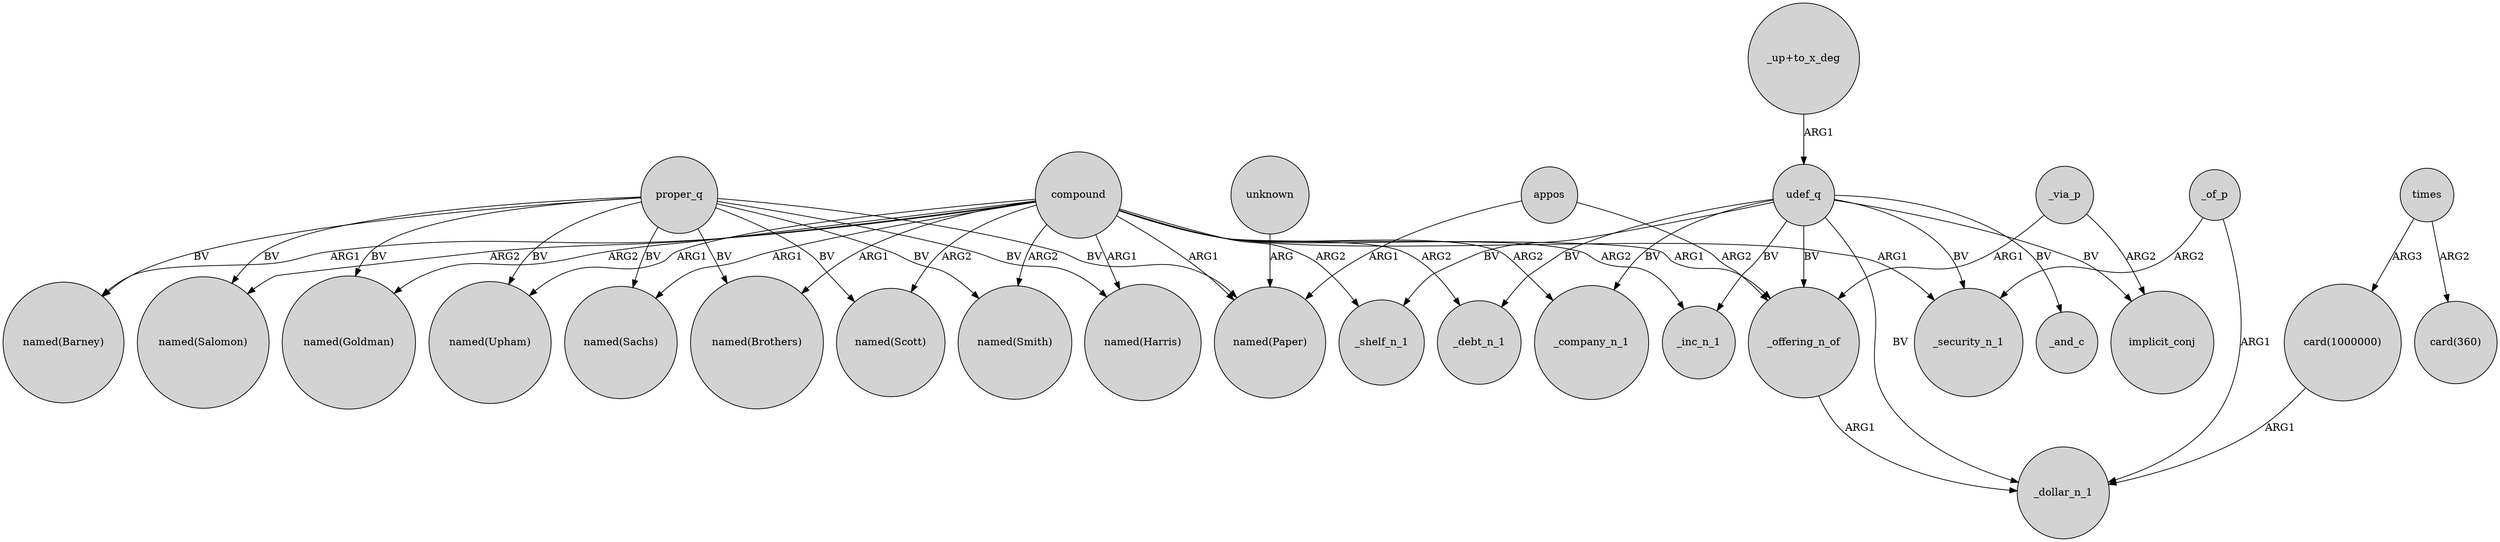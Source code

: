 digraph {
	node [shape=circle style=filled]
	"card(1000000)" -> _dollar_n_1 [label=ARG1]
	udef_q -> _inc_n_1 [label=BV]
	"_up+to_x_deg" -> udef_q [label=ARG1]
	compound -> _shelf_n_1 [label=ARG2]
	compound -> "named(Barney)" [label=ARG1]
	udef_q -> _debt_n_1 [label=BV]
	proper_q -> "named(Brothers)" [label=BV]
	_via_p -> _offering_n_of [label=ARG1]
	compound -> "named(Smith)" [label=ARG2]
	_of_p -> _dollar_n_1 [label=ARG1]
	compound -> _company_n_1 [label=ARG2]
	udef_q -> _shelf_n_1 [label=BV]
	proper_q -> "named(Paper)" [label=BV]
	compound -> _debt_n_1 [label=ARG2]
	compound -> "named(Sachs)" [label=ARG1]
	compound -> "named(Paper)" [label=ARG1]
	unknown -> "named(Paper)" [label=ARG]
	compound -> _security_n_1 [label=ARG1]
	udef_q -> implicit_conj [label=BV]
	compound -> "named(Brothers)" [label=ARG1]
	_of_p -> _security_n_1 [label=ARG2]
	proper_q -> "named(Upham)" [label=BV]
	proper_q -> "named(Goldman)" [label=BV]
	compound -> "named(Harris)" [label=ARG1]
	udef_q -> _offering_n_of [label=BV]
	proper_q -> "named(Scott)" [label=BV]
	times -> "card(1000000)" [label=ARG3]
	proper_q -> "named(Salomon)" [label=BV]
	compound -> "named(Goldman)" [label=ARG2]
	compound -> "named(Upham)" [label=ARG1]
	_offering_n_of -> _dollar_n_1 [label=ARG1]
	compound -> "named(Salomon)" [label=ARG2]
	proper_q -> "named(Sachs)" [label=BV]
	proper_q -> "named(Barney)" [label=BV]
	times -> "card(360)" [label=ARG2]
	_via_p -> implicit_conj [label=ARG2]
	appos -> _offering_n_of [label=ARG2]
	proper_q -> "named(Harris)" [label=BV]
	udef_q -> _and_c [label=BV]
	proper_q -> "named(Smith)" [label=BV]
	compound -> "named(Scott)" [label=ARG2]
	appos -> "named(Paper)" [label=ARG1]
	compound -> _inc_n_1 [label=ARG2]
	udef_q -> _company_n_1 [label=BV]
	compound -> _offering_n_of [label=ARG1]
	udef_q -> _dollar_n_1 [label=BV]
	udef_q -> _security_n_1 [label=BV]
}
